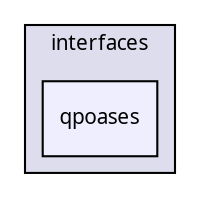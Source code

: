 digraph "qpoases" {
  compound=true
  node [ fontsize="10", fontname="FreeSans.ttf"];
  edge [ labelfontsize="10", labelfontname="FreeSans.ttf"];
  subgraph clusterdir_3704cb05e0a8565fe7675e5730d54a9f {
    graph [ bgcolor="#ddddee", pencolor="black", label="interfaces" fontname="FreeSans.ttf", fontsize="10", URL="dir_3704cb05e0a8565fe7675e5730d54a9f.html"]
  dir_9ecc5ac38e04c367b42fa3cdaced72c0 [shape=box, label="qpoases", style="filled", fillcolor="#eeeeff", pencolor="black", URL="dir_9ecc5ac38e04c367b42fa3cdaced72c0.html"];
  }
}
